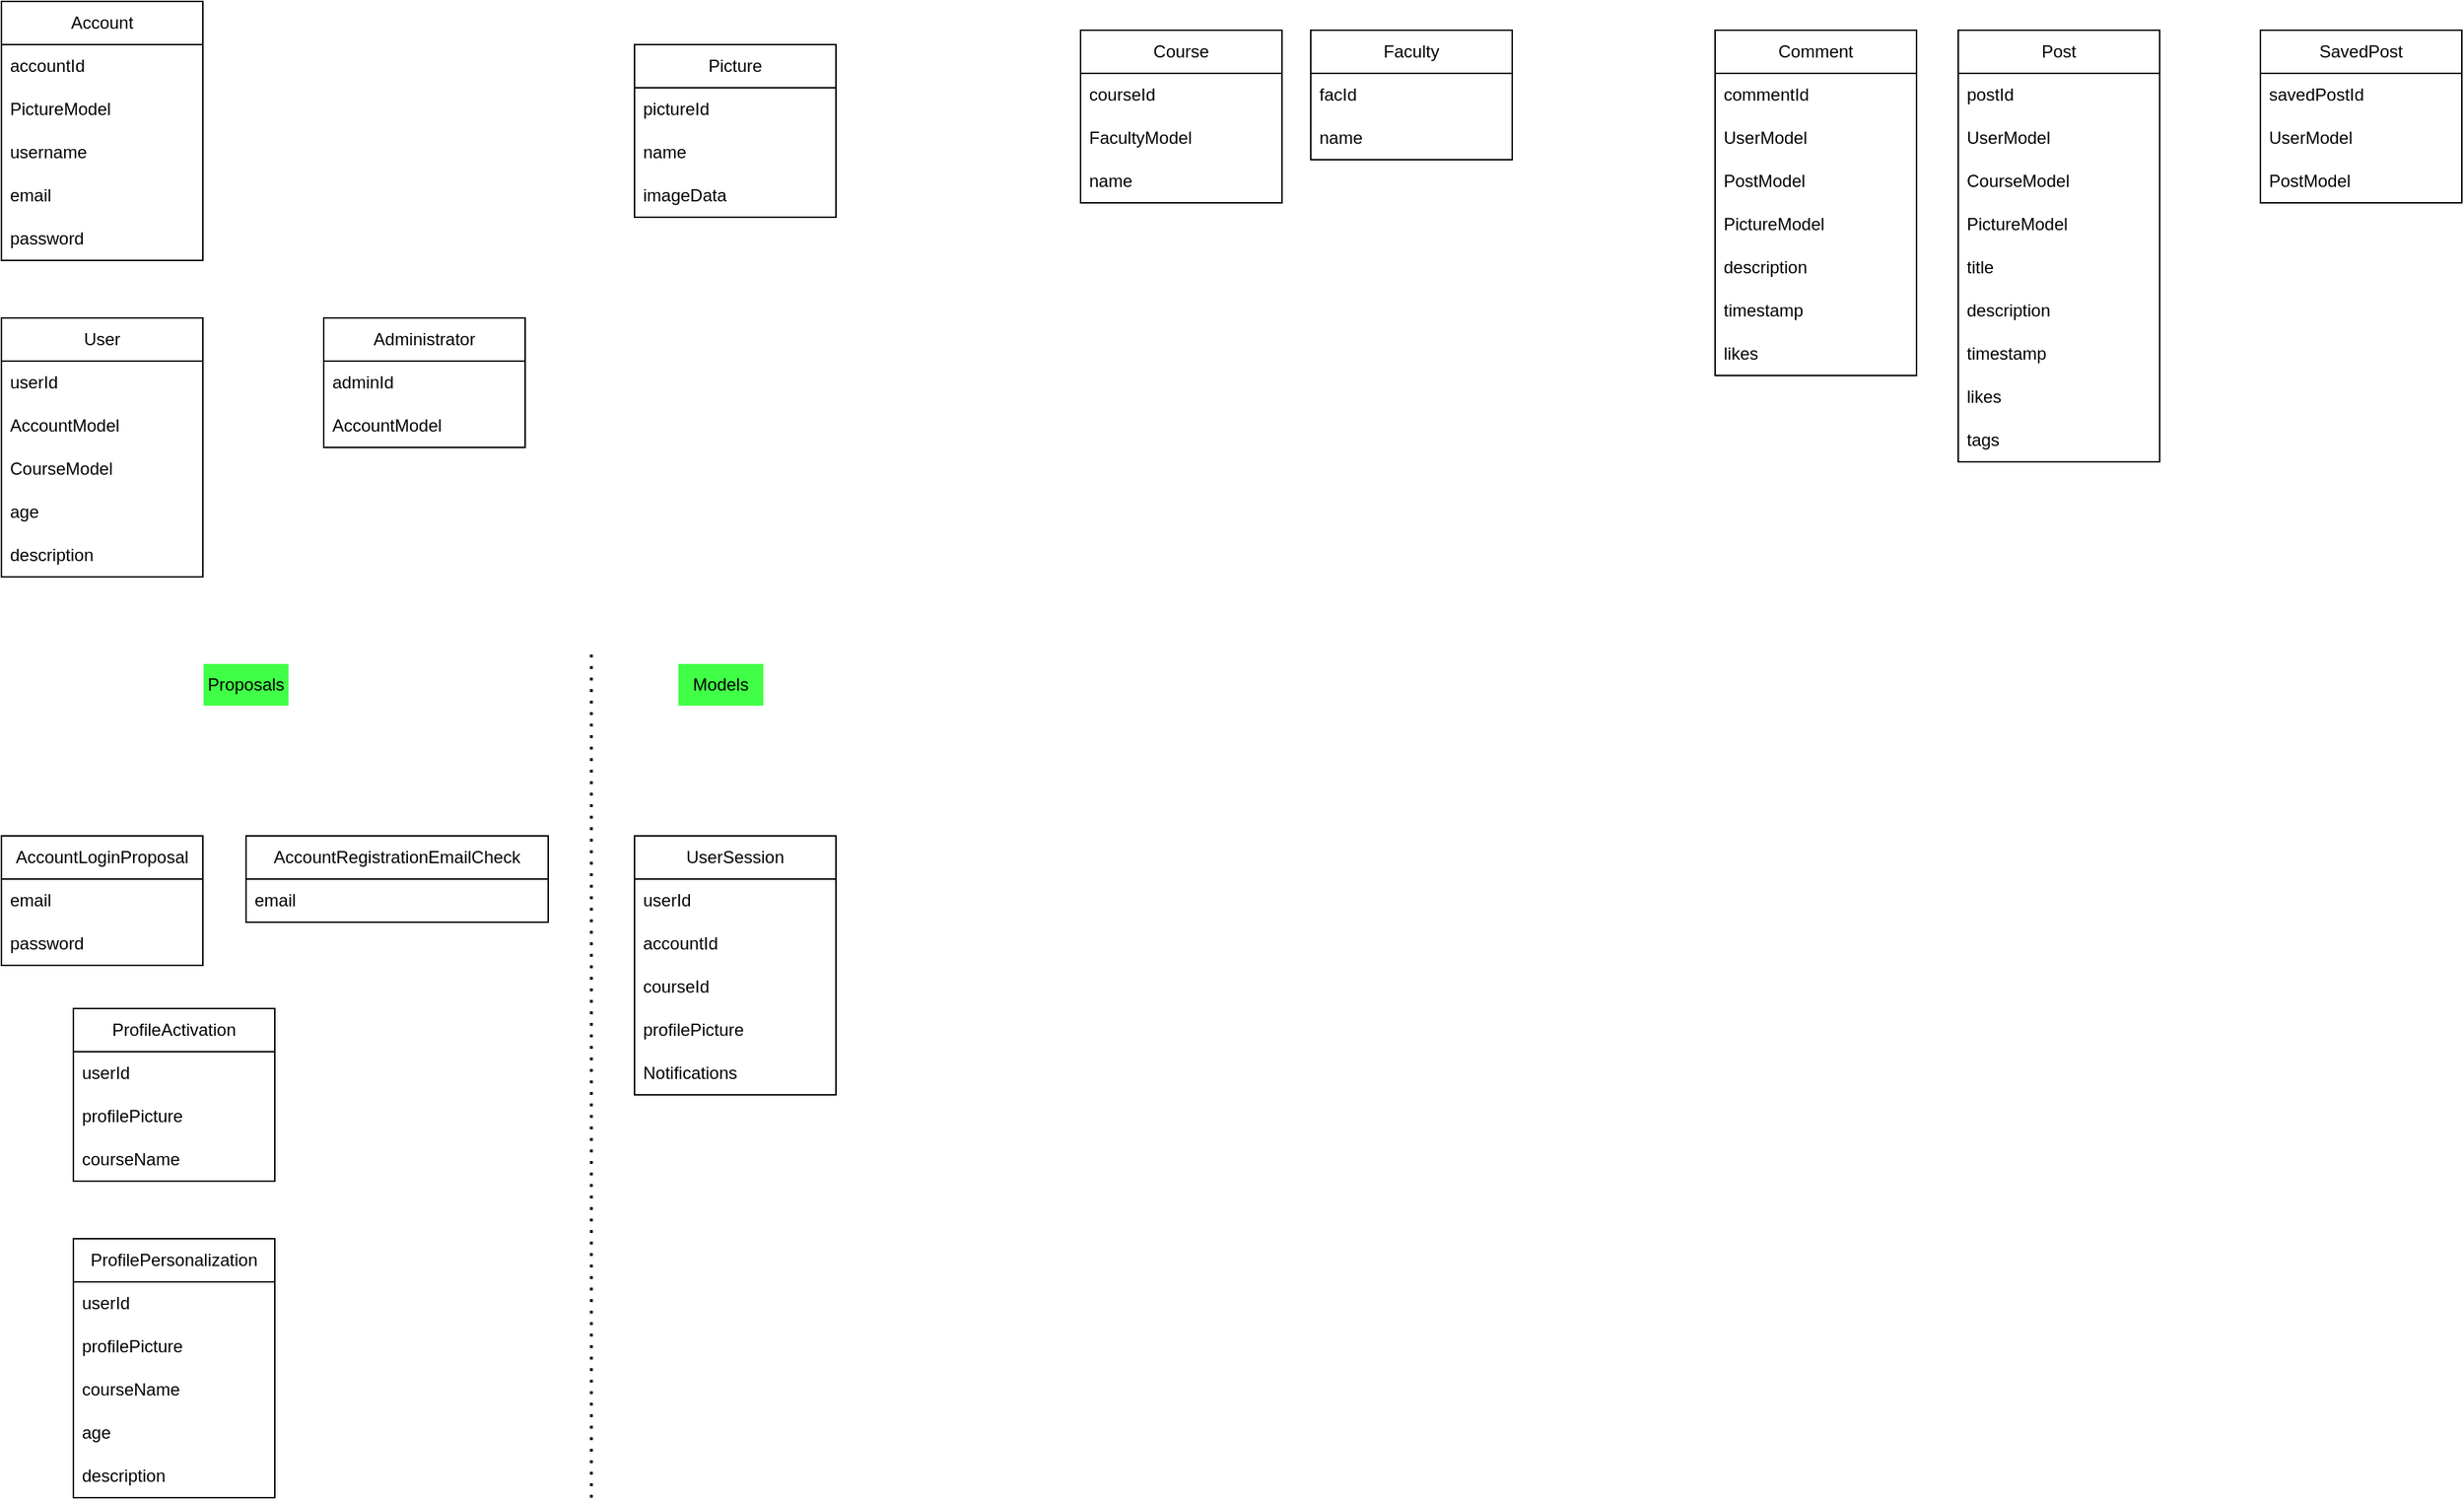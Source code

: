 <mxfile version="22.1.16" type="github">
  <diagram name="Seite-1" id="HZ98omLTc8DrsUrWYmI7">
    <mxGraphModel dx="772" dy="410" grid="1" gridSize="10" guides="1" tooltips="1" connect="1" arrows="1" fold="1" page="1" pageScale="1" pageWidth="827" pageHeight="1169" math="0" shadow="0">
      <root>
        <mxCell id="0" />
        <mxCell id="1" parent="0" />
        <mxCell id="cAFSeLjmvY3THXwzNPxq-1" value="Account" style="swimlane;fontStyle=0;childLayout=stackLayout;horizontal=1;startSize=30;horizontalStack=0;resizeParent=1;resizeParentMax=0;resizeLast=0;collapsible=1;marginBottom=0;whiteSpace=wrap;html=1;" parent="1" vertex="1">
          <mxGeometry x="50" y="60" width="140" height="180" as="geometry" />
        </mxCell>
        <mxCell id="cAFSeLjmvY3THXwzNPxq-2" value="&lt;div&gt;accountId&lt;/div&gt;" style="text;strokeColor=none;fillColor=none;align=left;verticalAlign=middle;spacingLeft=4;spacingRight=4;overflow=hidden;points=[[0,0.5],[1,0.5]];portConstraint=eastwest;rotatable=0;whiteSpace=wrap;html=1;" parent="cAFSeLjmvY3THXwzNPxq-1" vertex="1">
          <mxGeometry y="30" width="140" height="30" as="geometry" />
        </mxCell>
        <mxCell id="cAFSeLjmvY3THXwzNPxq-42" value="PictureModel" style="text;strokeColor=none;fillColor=none;align=left;verticalAlign=middle;spacingLeft=4;spacingRight=4;overflow=hidden;points=[[0,0.5],[1,0.5]];portConstraint=eastwest;rotatable=0;whiteSpace=wrap;html=1;" parent="cAFSeLjmvY3THXwzNPxq-1" vertex="1">
          <mxGeometry y="60" width="140" height="30" as="geometry" />
        </mxCell>
        <mxCell id="cAFSeLjmvY3THXwzNPxq-3" value="username" style="text;strokeColor=none;fillColor=none;align=left;verticalAlign=middle;spacingLeft=4;spacingRight=4;overflow=hidden;points=[[0,0.5],[1,0.5]];portConstraint=eastwest;rotatable=0;whiteSpace=wrap;html=1;" parent="cAFSeLjmvY3THXwzNPxq-1" vertex="1">
          <mxGeometry y="90" width="140" height="30" as="geometry" />
        </mxCell>
        <mxCell id="cAFSeLjmvY3THXwzNPxq-4" value="email" style="text;strokeColor=none;fillColor=none;align=left;verticalAlign=middle;spacingLeft=4;spacingRight=4;overflow=hidden;points=[[0,0.5],[1,0.5]];portConstraint=eastwest;rotatable=0;whiteSpace=wrap;html=1;" parent="cAFSeLjmvY3THXwzNPxq-1" vertex="1">
          <mxGeometry y="120" width="140" height="30" as="geometry" />
        </mxCell>
        <mxCell id="cAFSeLjmvY3THXwzNPxq-41" value="password" style="text;strokeColor=none;fillColor=none;align=left;verticalAlign=middle;spacingLeft=4;spacingRight=4;overflow=hidden;points=[[0,0.5],[1,0.5]];portConstraint=eastwest;rotatable=0;whiteSpace=wrap;html=1;" parent="cAFSeLjmvY3THXwzNPxq-1" vertex="1">
          <mxGeometry y="150" width="140" height="30" as="geometry" />
        </mxCell>
        <mxCell id="cAFSeLjmvY3THXwzNPxq-5" value="Administrator" style="swimlane;fontStyle=0;childLayout=stackLayout;horizontal=1;startSize=30;horizontalStack=0;resizeParent=1;resizeParentMax=0;resizeLast=0;collapsible=1;marginBottom=0;whiteSpace=wrap;html=1;" parent="1" vertex="1">
          <mxGeometry x="274" y="280" width="140" height="90" as="geometry" />
        </mxCell>
        <mxCell id="cAFSeLjmvY3THXwzNPxq-6" value="adminId" style="text;strokeColor=none;fillColor=none;align=left;verticalAlign=middle;spacingLeft=4;spacingRight=4;overflow=hidden;points=[[0,0.5],[1,0.5]];portConstraint=eastwest;rotatable=0;whiteSpace=wrap;html=1;" parent="cAFSeLjmvY3THXwzNPxq-5" vertex="1">
          <mxGeometry y="30" width="140" height="30" as="geometry" />
        </mxCell>
        <mxCell id="cAFSeLjmvY3THXwzNPxq-7" value="AccountModel" style="text;strokeColor=none;fillColor=none;align=left;verticalAlign=middle;spacingLeft=4;spacingRight=4;overflow=hidden;points=[[0,0.5],[1,0.5]];portConstraint=eastwest;rotatable=0;whiteSpace=wrap;html=1;" parent="cAFSeLjmvY3THXwzNPxq-5" vertex="1">
          <mxGeometry y="60" width="140" height="30" as="geometry" />
        </mxCell>
        <mxCell id="cAFSeLjmvY3THXwzNPxq-9" value="Comment" style="swimlane;fontStyle=0;childLayout=stackLayout;horizontal=1;startSize=30;horizontalStack=0;resizeParent=1;resizeParentMax=0;resizeLast=0;collapsible=1;marginBottom=0;whiteSpace=wrap;html=1;" parent="1" vertex="1">
          <mxGeometry x="1241" y="80" width="140" height="240" as="geometry" />
        </mxCell>
        <mxCell id="cAFSeLjmvY3THXwzNPxq-10" value="commentId" style="text;strokeColor=none;fillColor=none;align=left;verticalAlign=middle;spacingLeft=4;spacingRight=4;overflow=hidden;points=[[0,0.5],[1,0.5]];portConstraint=eastwest;rotatable=0;whiteSpace=wrap;html=1;" parent="cAFSeLjmvY3THXwzNPxq-9" vertex="1">
          <mxGeometry y="30" width="140" height="30" as="geometry" />
        </mxCell>
        <mxCell id="cAFSeLjmvY3THXwzNPxq-11" value="UserModel" style="text;strokeColor=none;fillColor=none;align=left;verticalAlign=middle;spacingLeft=4;spacingRight=4;overflow=hidden;points=[[0,0.5],[1,0.5]];portConstraint=eastwest;rotatable=0;whiteSpace=wrap;html=1;" parent="cAFSeLjmvY3THXwzNPxq-9" vertex="1">
          <mxGeometry y="60" width="140" height="30" as="geometry" />
        </mxCell>
        <mxCell id="cAFSeLjmvY3THXwzNPxq-12" value="PostModel" style="text;strokeColor=none;fillColor=none;align=left;verticalAlign=middle;spacingLeft=4;spacingRight=4;overflow=hidden;points=[[0,0.5],[1,0.5]];portConstraint=eastwest;rotatable=0;whiteSpace=wrap;html=1;" parent="cAFSeLjmvY3THXwzNPxq-9" vertex="1">
          <mxGeometry y="90" width="140" height="30" as="geometry" />
        </mxCell>
        <mxCell id="cAFSeLjmvY3THXwzNPxq-47" value="PictureModel" style="text;strokeColor=none;fillColor=none;align=left;verticalAlign=middle;spacingLeft=4;spacingRight=4;overflow=hidden;points=[[0,0.5],[1,0.5]];portConstraint=eastwest;rotatable=0;whiteSpace=wrap;html=1;" parent="cAFSeLjmvY3THXwzNPxq-9" vertex="1">
          <mxGeometry y="120" width="140" height="30" as="geometry" />
        </mxCell>
        <mxCell id="cAFSeLjmvY3THXwzNPxq-46" value="description" style="text;strokeColor=none;fillColor=none;align=left;verticalAlign=middle;spacingLeft=4;spacingRight=4;overflow=hidden;points=[[0,0.5],[1,0.5]];portConstraint=eastwest;rotatable=0;whiteSpace=wrap;html=1;" parent="cAFSeLjmvY3THXwzNPxq-9" vertex="1">
          <mxGeometry y="150" width="140" height="30" as="geometry" />
        </mxCell>
        <mxCell id="cAFSeLjmvY3THXwzNPxq-48" value="timestamp" style="text;strokeColor=none;fillColor=none;align=left;verticalAlign=middle;spacingLeft=4;spacingRight=4;overflow=hidden;points=[[0,0.5],[1,0.5]];portConstraint=eastwest;rotatable=0;whiteSpace=wrap;html=1;" parent="cAFSeLjmvY3THXwzNPxq-9" vertex="1">
          <mxGeometry y="180" width="140" height="30" as="geometry" />
        </mxCell>
        <mxCell id="cAFSeLjmvY3THXwzNPxq-49" value="likes" style="text;strokeColor=none;fillColor=none;align=left;verticalAlign=middle;spacingLeft=4;spacingRight=4;overflow=hidden;points=[[0,0.5],[1,0.5]];portConstraint=eastwest;rotatable=0;whiteSpace=wrap;html=1;" parent="cAFSeLjmvY3THXwzNPxq-9" vertex="1">
          <mxGeometry y="210" width="140" height="30" as="geometry" />
        </mxCell>
        <mxCell id="cAFSeLjmvY3THXwzNPxq-13" value="Course" style="swimlane;fontStyle=0;childLayout=stackLayout;horizontal=1;startSize=30;horizontalStack=0;resizeParent=1;resizeParentMax=0;resizeLast=0;collapsible=1;marginBottom=0;whiteSpace=wrap;html=1;" parent="1" vertex="1">
          <mxGeometry x="800" y="80" width="140" height="120" as="geometry" />
        </mxCell>
        <mxCell id="cAFSeLjmvY3THXwzNPxq-14" value="courseId" style="text;strokeColor=none;fillColor=none;align=left;verticalAlign=middle;spacingLeft=4;spacingRight=4;overflow=hidden;points=[[0,0.5],[1,0.5]];portConstraint=eastwest;rotatable=0;whiteSpace=wrap;html=1;" parent="cAFSeLjmvY3THXwzNPxq-13" vertex="1">
          <mxGeometry y="30" width="140" height="30" as="geometry" />
        </mxCell>
        <mxCell id="cAFSeLjmvY3THXwzNPxq-16" value="FacultyModel" style="text;strokeColor=none;fillColor=none;align=left;verticalAlign=middle;spacingLeft=4;spacingRight=4;overflow=hidden;points=[[0,0.5],[1,0.5]];portConstraint=eastwest;rotatable=0;whiteSpace=wrap;html=1;" parent="cAFSeLjmvY3THXwzNPxq-13" vertex="1">
          <mxGeometry y="60" width="140" height="30" as="geometry" />
        </mxCell>
        <mxCell id="cAFSeLjmvY3THXwzNPxq-15" value="name" style="text;strokeColor=none;fillColor=none;align=left;verticalAlign=middle;spacingLeft=4;spacingRight=4;overflow=hidden;points=[[0,0.5],[1,0.5]];portConstraint=eastwest;rotatable=0;whiteSpace=wrap;html=1;" parent="cAFSeLjmvY3THXwzNPxq-13" vertex="1">
          <mxGeometry y="90" width="140" height="30" as="geometry" />
        </mxCell>
        <mxCell id="cAFSeLjmvY3THXwzNPxq-17" value="Faculty" style="swimlane;fontStyle=0;childLayout=stackLayout;horizontal=1;startSize=30;horizontalStack=0;resizeParent=1;resizeParentMax=0;resizeLast=0;collapsible=1;marginBottom=0;whiteSpace=wrap;html=1;" parent="1" vertex="1">
          <mxGeometry x="960" y="80" width="140" height="90" as="geometry" />
        </mxCell>
        <mxCell id="cAFSeLjmvY3THXwzNPxq-18" value="facId&lt;span style=&quot;white-space: pre;&quot;&gt;&#x9;&lt;/span&gt;" style="text;strokeColor=none;fillColor=none;align=left;verticalAlign=middle;spacingLeft=4;spacingRight=4;overflow=hidden;points=[[0,0.5],[1,0.5]];portConstraint=eastwest;rotatable=0;whiteSpace=wrap;html=1;" parent="cAFSeLjmvY3THXwzNPxq-17" vertex="1">
          <mxGeometry y="30" width="140" height="30" as="geometry" />
        </mxCell>
        <mxCell id="cAFSeLjmvY3THXwzNPxq-19" value="name" style="text;strokeColor=none;fillColor=none;align=left;verticalAlign=middle;spacingLeft=4;spacingRight=4;overflow=hidden;points=[[0,0.5],[1,0.5]];portConstraint=eastwest;rotatable=0;whiteSpace=wrap;html=1;" parent="cAFSeLjmvY3THXwzNPxq-17" vertex="1">
          <mxGeometry y="60" width="140" height="30" as="geometry" />
        </mxCell>
        <mxCell id="cAFSeLjmvY3THXwzNPxq-21" value="Picture" style="swimlane;fontStyle=0;childLayout=stackLayout;horizontal=1;startSize=30;horizontalStack=0;resizeParent=1;resizeParentMax=0;resizeLast=0;collapsible=1;marginBottom=0;whiteSpace=wrap;html=1;" parent="1" vertex="1">
          <mxGeometry x="490" y="90" width="140" height="120" as="geometry" />
        </mxCell>
        <mxCell id="cAFSeLjmvY3THXwzNPxq-22" value="pictureId" style="text;strokeColor=none;fillColor=none;align=left;verticalAlign=middle;spacingLeft=4;spacingRight=4;overflow=hidden;points=[[0,0.5],[1,0.5]];portConstraint=eastwest;rotatable=0;whiteSpace=wrap;html=1;" parent="cAFSeLjmvY3THXwzNPxq-21" vertex="1">
          <mxGeometry y="30" width="140" height="30" as="geometry" />
        </mxCell>
        <mxCell id="cAFSeLjmvY3THXwzNPxq-23" value="name" style="text;strokeColor=none;fillColor=none;align=left;verticalAlign=middle;spacingLeft=4;spacingRight=4;overflow=hidden;points=[[0,0.5],[1,0.5]];portConstraint=eastwest;rotatable=0;whiteSpace=wrap;html=1;" parent="cAFSeLjmvY3THXwzNPxq-21" vertex="1">
          <mxGeometry y="60" width="140" height="30" as="geometry" />
        </mxCell>
        <mxCell id="cAFSeLjmvY3THXwzNPxq-24" value="imageData" style="text;strokeColor=none;fillColor=none;align=left;verticalAlign=middle;spacingLeft=4;spacingRight=4;overflow=hidden;points=[[0,0.5],[1,0.5]];portConstraint=eastwest;rotatable=0;whiteSpace=wrap;html=1;" parent="cAFSeLjmvY3THXwzNPxq-21" vertex="1">
          <mxGeometry y="90" width="140" height="30" as="geometry" />
        </mxCell>
        <mxCell id="cAFSeLjmvY3THXwzNPxq-25" value="User" style="swimlane;fontStyle=0;childLayout=stackLayout;horizontal=1;startSize=30;horizontalStack=0;resizeParent=1;resizeParentMax=0;resizeLast=0;collapsible=1;marginBottom=0;whiteSpace=wrap;html=1;" parent="1" vertex="1">
          <mxGeometry x="50" y="280" width="140" height="180" as="geometry" />
        </mxCell>
        <mxCell id="cAFSeLjmvY3THXwzNPxq-26" value="userId&lt;span style=&quot;white-space: pre;&quot;&gt;&#x9;&lt;/span&gt;&lt;span style=&quot;white-space: pre;&quot;&gt;&#x9;&lt;/span&gt;" style="text;strokeColor=none;fillColor=none;align=left;verticalAlign=middle;spacingLeft=4;spacingRight=4;overflow=hidden;points=[[0,0.5],[1,0.5]];portConstraint=eastwest;rotatable=0;whiteSpace=wrap;html=1;" parent="cAFSeLjmvY3THXwzNPxq-25" vertex="1">
          <mxGeometry y="30" width="140" height="30" as="geometry" />
        </mxCell>
        <mxCell id="cAFSeLjmvY3THXwzNPxq-27" value="AccountModel" style="text;strokeColor=none;fillColor=none;align=left;verticalAlign=middle;spacingLeft=4;spacingRight=4;overflow=hidden;points=[[0,0.5],[1,0.5]];portConstraint=eastwest;rotatable=0;whiteSpace=wrap;html=1;" parent="cAFSeLjmvY3THXwzNPxq-25" vertex="1">
          <mxGeometry y="60" width="140" height="30" as="geometry" />
        </mxCell>
        <mxCell id="cAFSeLjmvY3THXwzNPxq-45" value="CourseModel" style="text;strokeColor=none;fillColor=none;align=left;verticalAlign=middle;spacingLeft=4;spacingRight=4;overflow=hidden;points=[[0,0.5],[1,0.5]];portConstraint=eastwest;rotatable=0;whiteSpace=wrap;html=1;" parent="cAFSeLjmvY3THXwzNPxq-25" vertex="1">
          <mxGeometry y="90" width="140" height="30" as="geometry" />
        </mxCell>
        <mxCell id="cAFSeLjmvY3THXwzNPxq-28" value="age" style="text;strokeColor=none;fillColor=none;align=left;verticalAlign=middle;spacingLeft=4;spacingRight=4;overflow=hidden;points=[[0,0.5],[1,0.5]];portConstraint=eastwest;rotatable=0;whiteSpace=wrap;html=1;" parent="cAFSeLjmvY3THXwzNPxq-25" vertex="1">
          <mxGeometry y="120" width="140" height="30" as="geometry" />
        </mxCell>
        <mxCell id="cAFSeLjmvY3THXwzNPxq-43" value="description" style="text;strokeColor=none;fillColor=none;align=left;verticalAlign=middle;spacingLeft=4;spacingRight=4;overflow=hidden;points=[[0,0.5],[1,0.5]];portConstraint=eastwest;rotatable=0;whiteSpace=wrap;html=1;" parent="cAFSeLjmvY3THXwzNPxq-25" vertex="1">
          <mxGeometry y="150" width="140" height="30" as="geometry" />
        </mxCell>
        <mxCell id="cAFSeLjmvY3THXwzNPxq-29" value="Post" style="swimlane;fontStyle=0;childLayout=stackLayout;horizontal=1;startSize=30;horizontalStack=0;resizeParent=1;resizeParentMax=0;resizeLast=0;collapsible=1;marginBottom=0;whiteSpace=wrap;html=1;" parent="1" vertex="1">
          <mxGeometry x="1410" y="80" width="140" height="300" as="geometry" />
        </mxCell>
        <mxCell id="cAFSeLjmvY3THXwzNPxq-30" value="postId" style="text;strokeColor=none;fillColor=none;align=left;verticalAlign=middle;spacingLeft=4;spacingRight=4;overflow=hidden;points=[[0,0.5],[1,0.5]];portConstraint=eastwest;rotatable=0;whiteSpace=wrap;html=1;" parent="cAFSeLjmvY3THXwzNPxq-29" vertex="1">
          <mxGeometry y="30" width="140" height="30" as="geometry" />
        </mxCell>
        <mxCell id="cAFSeLjmvY3THXwzNPxq-31" value="UserModel" style="text;strokeColor=none;fillColor=none;align=left;verticalAlign=middle;spacingLeft=4;spacingRight=4;overflow=hidden;points=[[0,0.5],[1,0.5]];portConstraint=eastwest;rotatable=0;whiteSpace=wrap;html=1;" parent="cAFSeLjmvY3THXwzNPxq-29" vertex="1">
          <mxGeometry y="60" width="140" height="30" as="geometry" />
        </mxCell>
        <mxCell id="cAFSeLjmvY3THXwzNPxq-32" value="CourseModel" style="text;strokeColor=none;fillColor=none;align=left;verticalAlign=middle;spacingLeft=4;spacingRight=4;overflow=hidden;points=[[0,0.5],[1,0.5]];portConstraint=eastwest;rotatable=0;whiteSpace=wrap;html=1;" parent="cAFSeLjmvY3THXwzNPxq-29" vertex="1">
          <mxGeometry y="90" width="140" height="30" as="geometry" />
        </mxCell>
        <mxCell id="cAFSeLjmvY3THXwzNPxq-50" value="PictureModel" style="text;strokeColor=none;fillColor=none;align=left;verticalAlign=middle;spacingLeft=4;spacingRight=4;overflow=hidden;points=[[0,0.5],[1,0.5]];portConstraint=eastwest;rotatable=0;whiteSpace=wrap;html=1;" parent="cAFSeLjmvY3THXwzNPxq-29" vertex="1">
          <mxGeometry y="120" width="140" height="30" as="geometry" />
        </mxCell>
        <mxCell id="cAFSeLjmvY3THXwzNPxq-54" value="title" style="text;strokeColor=none;fillColor=none;align=left;verticalAlign=middle;spacingLeft=4;spacingRight=4;overflow=hidden;points=[[0,0.5],[1,0.5]];portConstraint=eastwest;rotatable=0;whiteSpace=wrap;html=1;" parent="cAFSeLjmvY3THXwzNPxq-29" vertex="1">
          <mxGeometry y="150" width="140" height="30" as="geometry" />
        </mxCell>
        <mxCell id="cAFSeLjmvY3THXwzNPxq-53" value="description" style="text;strokeColor=none;fillColor=none;align=left;verticalAlign=middle;spacingLeft=4;spacingRight=4;overflow=hidden;points=[[0,0.5],[1,0.5]];portConstraint=eastwest;rotatable=0;whiteSpace=wrap;html=1;" parent="cAFSeLjmvY3THXwzNPxq-29" vertex="1">
          <mxGeometry y="180" width="140" height="30" as="geometry" />
        </mxCell>
        <mxCell id="cAFSeLjmvY3THXwzNPxq-52" value="timestamp" style="text;strokeColor=none;fillColor=none;align=left;verticalAlign=middle;spacingLeft=4;spacingRight=4;overflow=hidden;points=[[0,0.5],[1,0.5]];portConstraint=eastwest;rotatable=0;whiteSpace=wrap;html=1;" parent="cAFSeLjmvY3THXwzNPxq-29" vertex="1">
          <mxGeometry y="210" width="140" height="30" as="geometry" />
        </mxCell>
        <mxCell id="cAFSeLjmvY3THXwzNPxq-51" value="likes" style="text;strokeColor=none;fillColor=none;align=left;verticalAlign=middle;spacingLeft=4;spacingRight=4;overflow=hidden;points=[[0,0.5],[1,0.5]];portConstraint=eastwest;rotatable=0;whiteSpace=wrap;html=1;" parent="cAFSeLjmvY3THXwzNPxq-29" vertex="1">
          <mxGeometry y="240" width="140" height="30" as="geometry" />
        </mxCell>
        <mxCell id="cAFSeLjmvY3THXwzNPxq-55" value="tags" style="text;strokeColor=none;fillColor=none;align=left;verticalAlign=middle;spacingLeft=4;spacingRight=4;overflow=hidden;points=[[0,0.5],[1,0.5]];portConstraint=eastwest;rotatable=0;whiteSpace=wrap;html=1;" parent="cAFSeLjmvY3THXwzNPxq-29" vertex="1">
          <mxGeometry y="270" width="140" height="30" as="geometry" />
        </mxCell>
        <mxCell id="cAFSeLjmvY3THXwzNPxq-33" value="SavedPost" style="swimlane;fontStyle=0;childLayout=stackLayout;horizontal=1;startSize=30;horizontalStack=0;resizeParent=1;resizeParentMax=0;resizeLast=0;collapsible=1;marginBottom=0;whiteSpace=wrap;html=1;" parent="1" vertex="1">
          <mxGeometry x="1620" y="80" width="140" height="120" as="geometry" />
        </mxCell>
        <mxCell id="cAFSeLjmvY3THXwzNPxq-34" value="savedPostId" style="text;strokeColor=none;fillColor=none;align=left;verticalAlign=middle;spacingLeft=4;spacingRight=4;overflow=hidden;points=[[0,0.5],[1,0.5]];portConstraint=eastwest;rotatable=0;whiteSpace=wrap;html=1;" parent="cAFSeLjmvY3THXwzNPxq-33" vertex="1">
          <mxGeometry y="30" width="140" height="30" as="geometry" />
        </mxCell>
        <mxCell id="cAFSeLjmvY3THXwzNPxq-35" value="UserModel" style="text;strokeColor=none;fillColor=none;align=left;verticalAlign=middle;spacingLeft=4;spacingRight=4;overflow=hidden;points=[[0,0.5],[1,0.5]];portConstraint=eastwest;rotatable=0;whiteSpace=wrap;html=1;" parent="cAFSeLjmvY3THXwzNPxq-33" vertex="1">
          <mxGeometry y="60" width="140" height="30" as="geometry" />
        </mxCell>
        <mxCell id="cAFSeLjmvY3THXwzNPxq-36" value="PostModel" style="text;strokeColor=none;fillColor=none;align=left;verticalAlign=middle;spacingLeft=4;spacingRight=4;overflow=hidden;points=[[0,0.5],[1,0.5]];portConstraint=eastwest;rotatable=0;whiteSpace=wrap;html=1;" parent="cAFSeLjmvY3THXwzNPxq-33" vertex="1">
          <mxGeometry y="90" width="140" height="30" as="geometry" />
        </mxCell>
        <mxCell id="ZzxHrODm6xjPTxLAnLnC-1" value="Proposals" style="text;html=1;strokeColor=#FFFFFF;fillColor=#40FF46;align=center;verticalAlign=middle;whiteSpace=wrap;rounded=0;" vertex="1" parent="1">
          <mxGeometry x="190" y="520" width="60" height="30" as="geometry" />
        </mxCell>
        <mxCell id="ZzxHrODm6xjPTxLAnLnC-2" value="Models" style="text;html=1;strokeColor=#FFFFFF;fillColor=#40FF46;align=center;verticalAlign=middle;whiteSpace=wrap;rounded=0;" vertex="1" parent="1">
          <mxGeometry x="520" y="520" width="60" height="30" as="geometry" />
        </mxCell>
        <mxCell id="ZzxHrODm6xjPTxLAnLnC-3" value="AccountLoginProposal" style="swimlane;fontStyle=0;childLayout=stackLayout;horizontal=1;startSize=30;horizontalStack=0;resizeParent=1;resizeParentMax=0;resizeLast=0;collapsible=1;marginBottom=0;whiteSpace=wrap;html=1;" vertex="1" parent="1">
          <mxGeometry x="50" y="640" width="140" height="90" as="geometry" />
        </mxCell>
        <mxCell id="ZzxHrODm6xjPTxLAnLnC-4" value="email" style="text;strokeColor=none;fillColor=none;align=left;verticalAlign=middle;spacingLeft=4;spacingRight=4;overflow=hidden;points=[[0,0.5],[1,0.5]];portConstraint=eastwest;rotatable=0;whiteSpace=wrap;html=1;" vertex="1" parent="ZzxHrODm6xjPTxLAnLnC-3">
          <mxGeometry y="30" width="140" height="30" as="geometry" />
        </mxCell>
        <mxCell id="ZzxHrODm6xjPTxLAnLnC-6" value="password" style="text;strokeColor=none;fillColor=none;align=left;verticalAlign=middle;spacingLeft=4;spacingRight=4;overflow=hidden;points=[[0,0.5],[1,0.5]];portConstraint=eastwest;rotatable=0;whiteSpace=wrap;html=1;" vertex="1" parent="ZzxHrODm6xjPTxLAnLnC-3">
          <mxGeometry y="60" width="140" height="30" as="geometry" />
        </mxCell>
        <mxCell id="ZzxHrODm6xjPTxLAnLnC-9" value="AccountRegistrationEmailCheck" style="swimlane;fontStyle=0;childLayout=stackLayout;horizontal=1;startSize=30;horizontalStack=0;resizeParent=1;resizeParentMax=0;resizeLast=0;collapsible=1;marginBottom=0;whiteSpace=wrap;html=1;" vertex="1" parent="1">
          <mxGeometry x="220" y="640" width="210" height="60" as="geometry" />
        </mxCell>
        <mxCell id="ZzxHrODm6xjPTxLAnLnC-10" value="email" style="text;strokeColor=none;fillColor=none;align=left;verticalAlign=middle;spacingLeft=4;spacingRight=4;overflow=hidden;points=[[0,0.5],[1,0.5]];portConstraint=eastwest;rotatable=0;whiteSpace=wrap;html=1;" vertex="1" parent="ZzxHrODm6xjPTxLAnLnC-9">
          <mxGeometry y="30" width="210" height="30" as="geometry" />
        </mxCell>
        <mxCell id="ZzxHrODm6xjPTxLAnLnC-12" value="ProfileActivation" style="swimlane;fontStyle=0;childLayout=stackLayout;horizontal=1;startSize=30;horizontalStack=0;resizeParent=1;resizeParentMax=0;resizeLast=0;collapsible=1;marginBottom=0;whiteSpace=wrap;html=1;" vertex="1" parent="1">
          <mxGeometry x="100" y="760" width="140" height="120" as="geometry" />
        </mxCell>
        <mxCell id="ZzxHrODm6xjPTxLAnLnC-13" value="userId" style="text;strokeColor=none;fillColor=none;align=left;verticalAlign=middle;spacingLeft=4;spacingRight=4;overflow=hidden;points=[[0,0.5],[1,0.5]];portConstraint=eastwest;rotatable=0;whiteSpace=wrap;html=1;" vertex="1" parent="ZzxHrODm6xjPTxLAnLnC-12">
          <mxGeometry y="30" width="140" height="30" as="geometry" />
        </mxCell>
        <mxCell id="ZzxHrODm6xjPTxLAnLnC-14" value="profilePicture" style="text;strokeColor=none;fillColor=none;align=left;verticalAlign=middle;spacingLeft=4;spacingRight=4;overflow=hidden;points=[[0,0.5],[1,0.5]];portConstraint=eastwest;rotatable=0;whiteSpace=wrap;html=1;" vertex="1" parent="ZzxHrODm6xjPTxLAnLnC-12">
          <mxGeometry y="60" width="140" height="30" as="geometry" />
        </mxCell>
        <mxCell id="ZzxHrODm6xjPTxLAnLnC-15" value="courseName" style="text;strokeColor=none;fillColor=none;align=left;verticalAlign=middle;spacingLeft=4;spacingRight=4;overflow=hidden;points=[[0,0.5],[1,0.5]];portConstraint=eastwest;rotatable=0;whiteSpace=wrap;html=1;" vertex="1" parent="ZzxHrODm6xjPTxLAnLnC-12">
          <mxGeometry y="90" width="140" height="30" as="geometry" />
        </mxCell>
        <mxCell id="ZzxHrODm6xjPTxLAnLnC-17" value="ProfilePersonalization" style="swimlane;fontStyle=0;childLayout=stackLayout;horizontal=1;startSize=30;horizontalStack=0;resizeParent=1;resizeParentMax=0;resizeLast=0;collapsible=1;marginBottom=0;whiteSpace=wrap;html=1;" vertex="1" parent="1">
          <mxGeometry x="100" y="920" width="140" height="180" as="geometry" />
        </mxCell>
        <mxCell id="ZzxHrODm6xjPTxLAnLnC-18" value="userId" style="text;strokeColor=none;fillColor=none;align=left;verticalAlign=middle;spacingLeft=4;spacingRight=4;overflow=hidden;points=[[0,0.5],[1,0.5]];portConstraint=eastwest;rotatable=0;whiteSpace=wrap;html=1;" vertex="1" parent="ZzxHrODm6xjPTxLAnLnC-17">
          <mxGeometry y="30" width="140" height="30" as="geometry" />
        </mxCell>
        <mxCell id="ZzxHrODm6xjPTxLAnLnC-19" value="profilePicture" style="text;strokeColor=none;fillColor=none;align=left;verticalAlign=middle;spacingLeft=4;spacingRight=4;overflow=hidden;points=[[0,0.5],[1,0.5]];portConstraint=eastwest;rotatable=0;whiteSpace=wrap;html=1;" vertex="1" parent="ZzxHrODm6xjPTxLAnLnC-17">
          <mxGeometry y="60" width="140" height="30" as="geometry" />
        </mxCell>
        <mxCell id="ZzxHrODm6xjPTxLAnLnC-20" value="courseName" style="text;strokeColor=none;fillColor=none;align=left;verticalAlign=middle;spacingLeft=4;spacingRight=4;overflow=hidden;points=[[0,0.5],[1,0.5]];portConstraint=eastwest;rotatable=0;whiteSpace=wrap;html=1;" vertex="1" parent="ZzxHrODm6xjPTxLAnLnC-17">
          <mxGeometry y="90" width="140" height="30" as="geometry" />
        </mxCell>
        <mxCell id="ZzxHrODm6xjPTxLAnLnC-21" value="age" style="text;strokeColor=none;fillColor=none;align=left;verticalAlign=middle;spacingLeft=4;spacingRight=4;overflow=hidden;points=[[0,0.5],[1,0.5]];portConstraint=eastwest;rotatable=0;whiteSpace=wrap;html=1;" vertex="1" parent="ZzxHrODm6xjPTxLAnLnC-17">
          <mxGeometry y="120" width="140" height="30" as="geometry" />
        </mxCell>
        <mxCell id="ZzxHrODm6xjPTxLAnLnC-22" value="description" style="text;strokeColor=none;fillColor=none;align=left;verticalAlign=middle;spacingLeft=4;spacingRight=4;overflow=hidden;points=[[0,0.5],[1,0.5]];portConstraint=eastwest;rotatable=0;whiteSpace=wrap;html=1;" vertex="1" parent="ZzxHrODm6xjPTxLAnLnC-17">
          <mxGeometry y="150" width="140" height="30" as="geometry" />
        </mxCell>
        <mxCell id="ZzxHrODm6xjPTxLAnLnC-24" value="UserSession" style="swimlane;fontStyle=0;childLayout=stackLayout;horizontal=1;startSize=30;horizontalStack=0;resizeParent=1;resizeParentMax=0;resizeLast=0;collapsible=1;marginBottom=0;whiteSpace=wrap;html=1;" vertex="1" parent="1">
          <mxGeometry x="490" y="640" width="140" height="180" as="geometry" />
        </mxCell>
        <mxCell id="ZzxHrODm6xjPTxLAnLnC-25" value="userId" style="text;strokeColor=none;fillColor=none;align=left;verticalAlign=middle;spacingLeft=4;spacingRight=4;overflow=hidden;points=[[0,0.5],[1,0.5]];portConstraint=eastwest;rotatable=0;whiteSpace=wrap;html=1;" vertex="1" parent="ZzxHrODm6xjPTxLAnLnC-24">
          <mxGeometry y="30" width="140" height="30" as="geometry" />
        </mxCell>
        <mxCell id="ZzxHrODm6xjPTxLAnLnC-26" value="accountId" style="text;strokeColor=none;fillColor=none;align=left;verticalAlign=middle;spacingLeft=4;spacingRight=4;overflow=hidden;points=[[0,0.5],[1,0.5]];portConstraint=eastwest;rotatable=0;whiteSpace=wrap;html=1;" vertex="1" parent="ZzxHrODm6xjPTxLAnLnC-24">
          <mxGeometry y="60" width="140" height="30" as="geometry" />
        </mxCell>
        <mxCell id="ZzxHrODm6xjPTxLAnLnC-29" value="courseId" style="text;strokeColor=none;fillColor=none;align=left;verticalAlign=middle;spacingLeft=4;spacingRight=4;overflow=hidden;points=[[0,0.5],[1,0.5]];portConstraint=eastwest;rotatable=0;whiteSpace=wrap;html=1;" vertex="1" parent="ZzxHrODm6xjPTxLAnLnC-24">
          <mxGeometry y="90" width="140" height="30" as="geometry" />
        </mxCell>
        <mxCell id="ZzxHrODm6xjPTxLAnLnC-31" value="profilePicture" style="text;strokeColor=none;fillColor=none;align=left;verticalAlign=middle;spacingLeft=4;spacingRight=4;overflow=hidden;points=[[0,0.5],[1,0.5]];portConstraint=eastwest;rotatable=0;whiteSpace=wrap;html=1;" vertex="1" parent="ZzxHrODm6xjPTxLAnLnC-24">
          <mxGeometry y="120" width="140" height="30" as="geometry" />
        </mxCell>
        <mxCell id="ZzxHrODm6xjPTxLAnLnC-32" value="Notifications" style="text;strokeColor=none;fillColor=none;align=left;verticalAlign=middle;spacingLeft=4;spacingRight=4;overflow=hidden;points=[[0,0.5],[1,0.5]];portConstraint=eastwest;rotatable=0;whiteSpace=wrap;html=1;" vertex="1" parent="ZzxHrODm6xjPTxLAnLnC-24">
          <mxGeometry y="150" width="140" height="30" as="geometry" />
        </mxCell>
        <mxCell id="ZzxHrODm6xjPTxLAnLnC-28" value="" style="endArrow=none;dashed=1;html=1;dashPattern=1 3;strokeWidth=2;rounded=0;" edge="1" parent="1">
          <mxGeometry width="50" height="50" relative="1" as="geometry">
            <mxPoint x="460" y="1100" as="sourcePoint" />
            <mxPoint x="460" y="510" as="targetPoint" />
          </mxGeometry>
        </mxCell>
      </root>
    </mxGraphModel>
  </diagram>
</mxfile>
